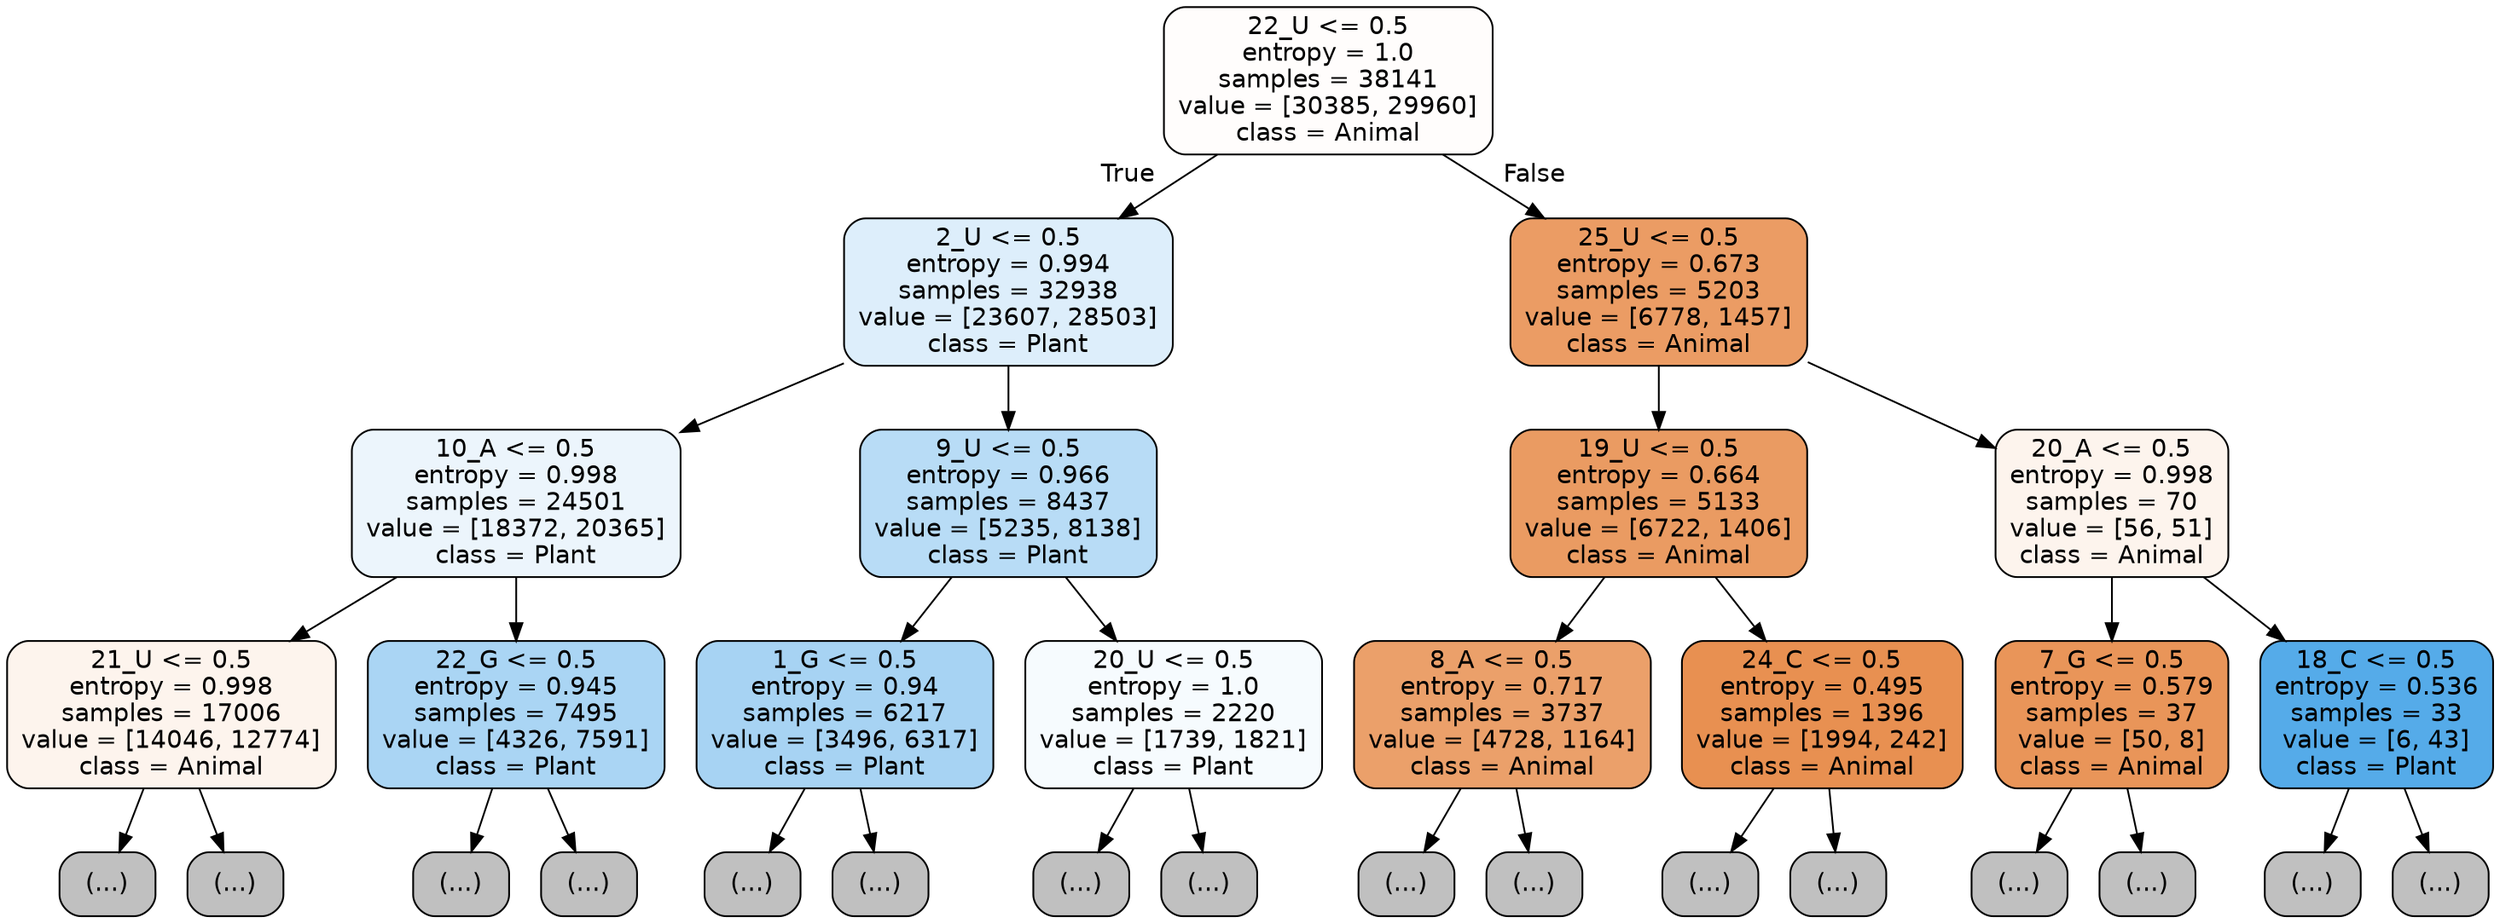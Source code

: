 digraph Tree {
node [shape=box, style="filled, rounded", color="black", fontname="helvetica"] ;
edge [fontname="helvetica"] ;
0 [label="22_U <= 0.5\nentropy = 1.0\nsamples = 38141\nvalue = [30385, 29960]\nclass = Animal", fillcolor="#fffdfc"] ;
1 [label="2_U <= 0.5\nentropy = 0.994\nsamples = 32938\nvalue = [23607, 28503]\nclass = Plant", fillcolor="#ddeefb"] ;
0 -> 1 [labeldistance=2.5, labelangle=45, headlabel="True"] ;
2 [label="10_A <= 0.5\nentropy = 0.998\nsamples = 24501\nvalue = [18372, 20365]\nclass = Plant", fillcolor="#ecf5fc"] ;
1 -> 2 ;
3 [label="21_U <= 0.5\nentropy = 0.998\nsamples = 17006\nvalue = [14046, 12774]\nclass = Animal", fillcolor="#fdf4ed"] ;
2 -> 3 ;
4 [label="(...)", fillcolor="#C0C0C0"] ;
3 -> 4 ;
6671 [label="(...)", fillcolor="#C0C0C0"] ;
3 -> 6671 ;
8430 [label="22_G <= 0.5\nentropy = 0.945\nsamples = 7495\nvalue = [4326, 7591]\nclass = Plant", fillcolor="#aad5f4"] ;
2 -> 8430 ;
8431 [label="(...)", fillcolor="#C0C0C0"] ;
8430 -> 8431 ;
10678 [label="(...)", fillcolor="#C0C0C0"] ;
8430 -> 10678 ;
11059 [label="9_U <= 0.5\nentropy = 0.966\nsamples = 8437\nvalue = [5235, 8138]\nclass = Plant", fillcolor="#b8dcf6"] ;
1 -> 11059 ;
11060 [label="1_G <= 0.5\nentropy = 0.94\nsamples = 6217\nvalue = [3496, 6317]\nclass = Plant", fillcolor="#a7d3f3"] ;
11059 -> 11060 ;
11061 [label="(...)", fillcolor="#C0C0C0"] ;
11060 -> 11061 ;
13458 [label="(...)", fillcolor="#C0C0C0"] ;
11060 -> 13458 ;
13849 [label="20_U <= 0.5\nentropy = 1.0\nsamples = 2220\nvalue = [1739, 1821]\nclass = Plant", fillcolor="#f6fbfe"] ;
11059 -> 13849 ;
13850 [label="(...)", fillcolor="#C0C0C0"] ;
13849 -> 13850 ;
14581 [label="(...)", fillcolor="#C0C0C0"] ;
13849 -> 14581 ;
14872 [label="25_U <= 0.5\nentropy = 0.673\nsamples = 5203\nvalue = [6778, 1457]\nclass = Animal", fillcolor="#eb9c64"] ;
0 -> 14872 [labeldistance=2.5, labelangle=-45, headlabel="False"] ;
14873 [label="19_U <= 0.5\nentropy = 0.664\nsamples = 5133\nvalue = [6722, 1406]\nclass = Animal", fillcolor="#ea9b62"] ;
14872 -> 14873 ;
14874 [label="8_A <= 0.5\nentropy = 0.717\nsamples = 3737\nvalue = [4728, 1164]\nclass = Animal", fillcolor="#eba06a"] ;
14873 -> 14874 ;
14875 [label="(...)", fillcolor="#C0C0C0"] ;
14874 -> 14875 ;
15866 [label="(...)", fillcolor="#C0C0C0"] ;
14874 -> 15866 ;
16305 [label="24_C <= 0.5\nentropy = 0.495\nsamples = 1396\nvalue = [1994, 242]\nclass = Animal", fillcolor="#e89051"] ;
14873 -> 16305 ;
16306 [label="(...)", fillcolor="#C0C0C0"] ;
16305 -> 16306 ;
16735 [label="(...)", fillcolor="#C0C0C0"] ;
16305 -> 16735 ;
16756 [label="20_A <= 0.5\nentropy = 0.998\nsamples = 70\nvalue = [56, 51]\nclass = Animal", fillcolor="#fdf4ed"] ;
14872 -> 16756 ;
16757 [label="7_G <= 0.5\nentropy = 0.579\nsamples = 37\nvalue = [50, 8]\nclass = Animal", fillcolor="#e99559"] ;
16756 -> 16757 ;
16758 [label="(...)", fillcolor="#C0C0C0"] ;
16757 -> 16758 ;
16773 [label="(...)", fillcolor="#C0C0C0"] ;
16757 -> 16773 ;
16774 [label="18_C <= 0.5\nentropy = 0.536\nsamples = 33\nvalue = [6, 43]\nclass = Plant", fillcolor="#55abe9"] ;
16756 -> 16774 ;
16775 [label="(...)", fillcolor="#C0C0C0"] ;
16774 -> 16775 ;
16780 [label="(...)", fillcolor="#C0C0C0"] ;
16774 -> 16780 ;
}